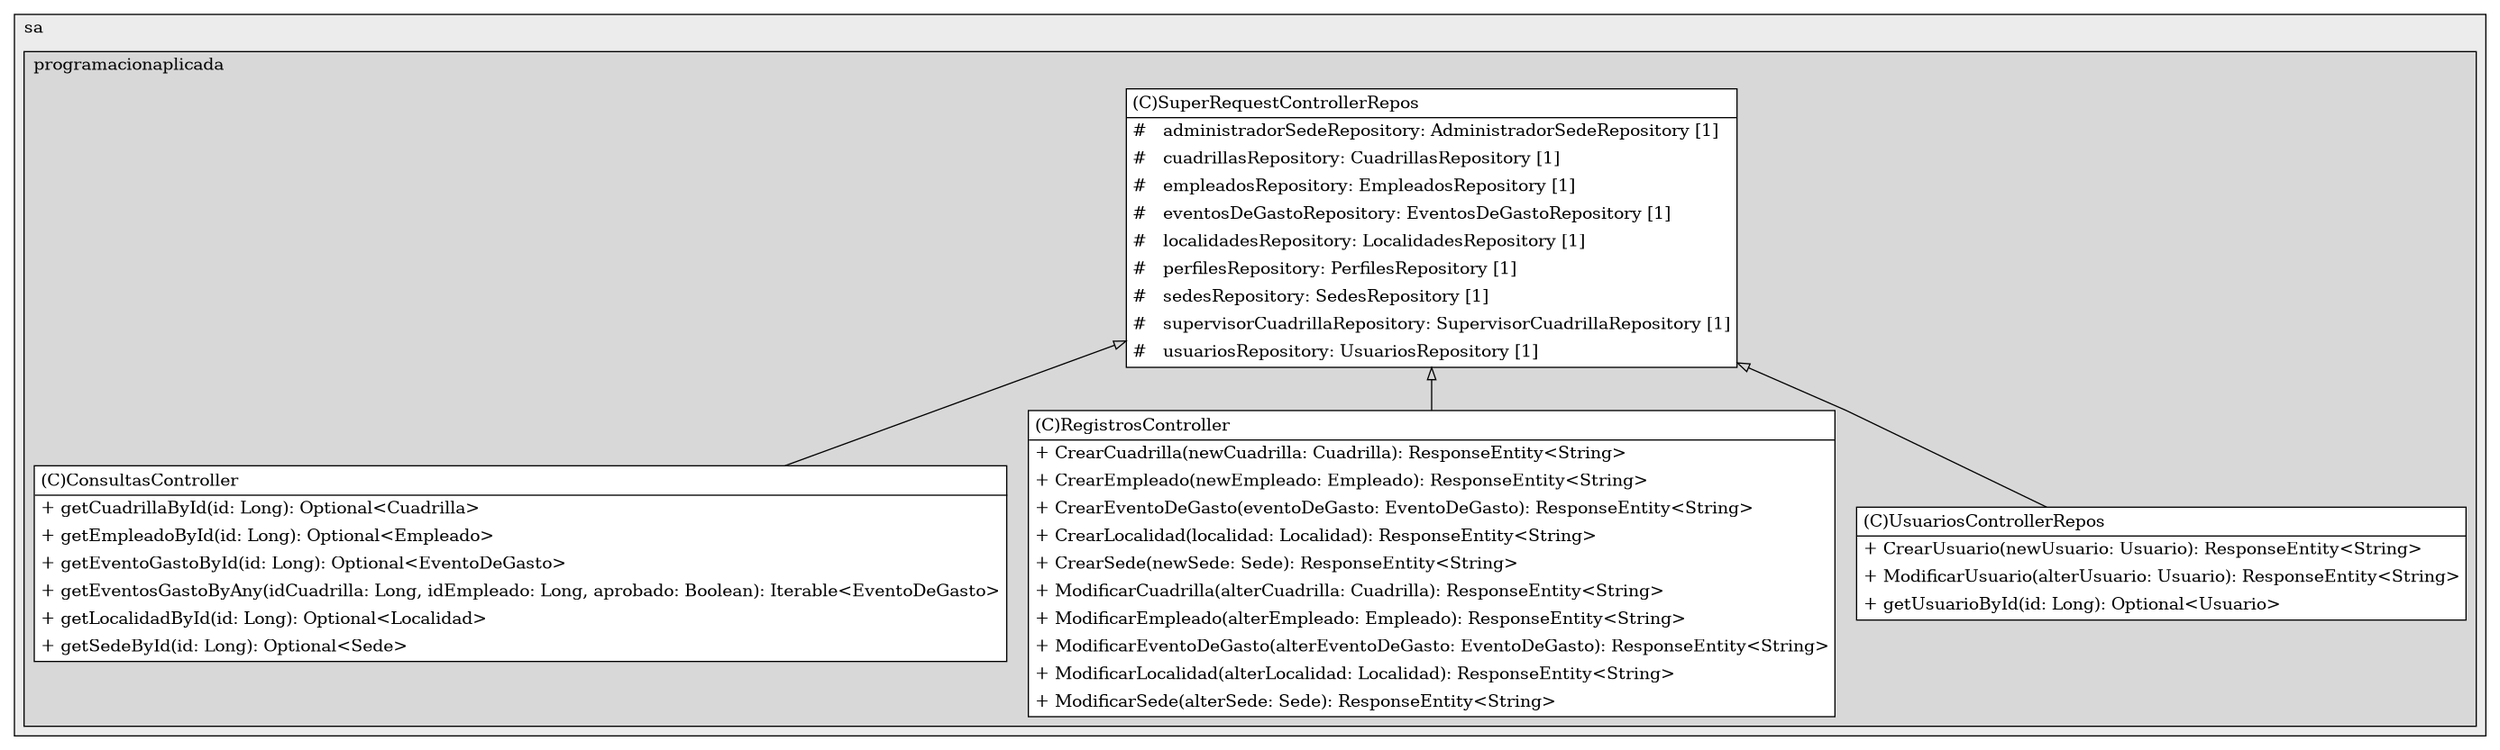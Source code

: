 @startuml

/' diagram meta data start
config=StructureConfiguration;
{
  "projectClassification": {
    "searchMode": "OpenProject", // OpenProject, AllProjects
    "includedProjects": "",
    "pathEndKeywords": "*.impl",
    "isClientPath": "",
    "isClientName": "",
    "isTestPath": "",
    "isTestName": "",
    "isMappingPath": "",
    "isMappingName": "",
    "isDataAccessPath": "",
    "isDataAccessName": "",
    "isDataStructurePath": "",
    "isDataStructureName": "",
    "isInterfaceStructuresPath": "",
    "isInterfaceStructuresName": "",
    "isEntryPointPath": "",
    "isEntryPointName": "",
    "treatFinalFieldsAsMandatory": false
  },
  "graphRestriction": {
    "classPackageExcludeFilter": "",
    "classPackageIncludeFilter": "",
    "classNameExcludeFilter": "",
    "classNameIncludeFilter": "",
    "methodNameExcludeFilter": "",
    "methodNameIncludeFilter": "",
    "removeByInheritance": "", // inheritance/annotation based filtering is done in a second step
    "removeByAnnotation": "",
    "removeByClassPackage": "", // cleanup the graph after inheritance/annotation based filtering is done
    "removeByClassName": "",
    "cutMappings": false,
    "cutEnum": true,
    "cutTests": true,
    "cutClient": true,
    "cutDataAccess": false,
    "cutInterfaceStructures": false,
    "cutDataStructures": false,
    "cutGetterAndSetter": true,
    "cutConstructors": true
  },
  "graphTraversal": {
    "forwardDepth": 6,
    "backwardDepth": 6,
    "classPackageExcludeFilter": "",
    "classPackageIncludeFilter": "",
    "classNameExcludeFilter": "",
    "classNameIncludeFilter": "",
    "methodNameExcludeFilter": "",
    "methodNameIncludeFilter": "",
    "hideMappings": false,
    "hideDataStructures": false,
    "hidePrivateMethods": true,
    "hideInterfaceCalls": true, // indirection: implementation -> interface (is hidden) -> implementation
    "onlyShowApplicationEntryPoints": false, // root node is included
    "useMethodCallsForStructureDiagram": "ForwardOnly" // ForwardOnly, BothDirections, No
  },
  "details": {
    "aggregation": "GroupByClass", // ByClass, GroupByClass, None
    "showClassGenericTypes": true,
    "showMethods": true,
    "showMethodParameterNames": true,
    "showMethodParameterTypes": true,
    "showMethodReturnType": true,
    "showPackageLevels": 2,
    "showDetailedClassStructure": true
  },
  "rootClass": "com.sa.programacionaplicada.services.RegistrosController",
  "extensionCallbackMethod": "" // qualified.class.name#methodName - signature: public static String method(String)
}
diagram meta data end '/



digraph g {
    rankdir="TB"
    splines=polyline
    

'nodes 
subgraph cluster_3662 { 
   	label=sa
	labeljust=l
	fillcolor="#ececec"
	style=filled
   
   subgraph cluster_586165129 { 
   	label=programacionaplicada
	labeljust=l
	fillcolor="#d8d8d8"
	style=filled
   
   ConsultasController1654062064[
	label=<<TABLE BORDER="1" CELLBORDER="0" CELLPADDING="4" CELLSPACING="0">
<TR><TD ALIGN="LEFT" >(C)ConsultasController</TD></TR>
<HR/>
<TR><TD ALIGN="LEFT" >+ getCuadrillaById(id: Long): Optional&lt;Cuadrilla&gt;</TD></TR>
<TR><TD ALIGN="LEFT" >+ getEmpleadoById(id: Long): Optional&lt;Empleado&gt;</TD></TR>
<TR><TD ALIGN="LEFT" >+ getEventoGastoById(id: Long): Optional&lt;EventoDeGasto&gt;</TD></TR>
<TR><TD ALIGN="LEFT" >+ getEventosGastoByAny(idCuadrilla: Long, idEmpleado: Long, aprobado: Boolean): Iterable&lt;EventoDeGasto&gt;</TD></TR>
<TR><TD ALIGN="LEFT" >+ getLocalidadById(id: Long): Optional&lt;Localidad&gt;</TD></TR>
<TR><TD ALIGN="LEFT" >+ getSedeById(id: Long): Optional&lt;Sede&gt;</TD></TR>
</TABLE>>
	style=filled
	margin=0
	shape=plaintext
	fillcolor="#FFFFFF"
];

RegistrosController1654062064[
	label=<<TABLE BORDER="1" CELLBORDER="0" CELLPADDING="4" CELLSPACING="0">
<TR><TD ALIGN="LEFT" >(C)RegistrosController</TD></TR>
<HR/>
<TR><TD ALIGN="LEFT" >+ CrearCuadrilla(newCuadrilla: Cuadrilla): ResponseEntity&lt;String&gt;</TD></TR>
<TR><TD ALIGN="LEFT" >+ CrearEmpleado(newEmpleado: Empleado): ResponseEntity&lt;String&gt;</TD></TR>
<TR><TD ALIGN="LEFT" >+ CrearEventoDeGasto(eventoDeGasto: EventoDeGasto): ResponseEntity&lt;String&gt;</TD></TR>
<TR><TD ALIGN="LEFT" >+ CrearLocalidad(localidad: Localidad): ResponseEntity&lt;String&gt;</TD></TR>
<TR><TD ALIGN="LEFT" >+ CrearSede(newSede: Sede): ResponseEntity&lt;String&gt;</TD></TR>
<TR><TD ALIGN="LEFT" >+ ModificarCuadrilla(alterCuadrilla: Cuadrilla): ResponseEntity&lt;String&gt;</TD></TR>
<TR><TD ALIGN="LEFT" >+ ModificarEmpleado(alterEmpleado: Empleado): ResponseEntity&lt;String&gt;</TD></TR>
<TR><TD ALIGN="LEFT" >+ ModificarEventoDeGasto(alterEventoDeGasto: EventoDeGasto): ResponseEntity&lt;String&gt;</TD></TR>
<TR><TD ALIGN="LEFT" >+ ModificarLocalidad(alterLocalidad: Localidad): ResponseEntity&lt;String&gt;</TD></TR>
<TR><TD ALIGN="LEFT" >+ ModificarSede(alterSede: Sede): ResponseEntity&lt;String&gt;</TD></TR>
</TABLE>>
	style=filled
	margin=0
	shape=plaintext
	fillcolor="#FFFFFF"
];

SuperRequestControllerRepos1654062064[
	label=<<TABLE BORDER="1" CELLBORDER="0" CELLPADDING="4" CELLSPACING="0">
<TR><TD ALIGN="LEFT" >(C)SuperRequestControllerRepos</TD></TR>
<HR/>
<TR><TD ALIGN="LEFT" >#   administradorSedeRepository: AdministradorSedeRepository [1]</TD></TR>
<TR><TD ALIGN="LEFT" >#   cuadrillasRepository: CuadrillasRepository [1]</TD></TR>
<TR><TD ALIGN="LEFT" >#   empleadosRepository: EmpleadosRepository [1]</TD></TR>
<TR><TD ALIGN="LEFT" >#   eventosDeGastoRepository: EventosDeGastoRepository [1]</TD></TR>
<TR><TD ALIGN="LEFT" >#   localidadesRepository: LocalidadesRepository [1]</TD></TR>
<TR><TD ALIGN="LEFT" >#   perfilesRepository: PerfilesRepository [1]</TD></TR>
<TR><TD ALIGN="LEFT" >#   sedesRepository: SedesRepository [1]</TD></TR>
<TR><TD ALIGN="LEFT" >#   supervisorCuadrillaRepository: SupervisorCuadrillaRepository [1]</TD></TR>
<TR><TD ALIGN="LEFT" >#   usuariosRepository: UsuariosRepository [1]</TD></TR>
</TABLE>>
	style=filled
	margin=0
	shape=plaintext
	fillcolor="#FFFFFF"
];

UsuariosControllerRepos1654062064[
	label=<<TABLE BORDER="1" CELLBORDER="0" CELLPADDING="4" CELLSPACING="0">
<TR><TD ALIGN="LEFT" >(C)UsuariosControllerRepos</TD></TR>
<HR/>
<TR><TD ALIGN="LEFT" >+ CrearUsuario(newUsuario: Usuario): ResponseEntity&lt;String&gt;</TD></TR>
<TR><TD ALIGN="LEFT" >+ ModificarUsuario(alterUsuario: Usuario): ResponseEntity&lt;String&gt;</TD></TR>
<TR><TD ALIGN="LEFT" >+ getUsuarioById(id: Long): Optional&lt;Usuario&gt;</TD></TR>
</TABLE>>
	style=filled
	margin=0
	shape=plaintext
	fillcolor="#FFFFFF"
];
} 
} 

'edges    
SuperRequestControllerRepos1654062064 -> ConsultasController1654062064[arrowhead=none, arrowtail=empty, dir=both];
SuperRequestControllerRepos1654062064 -> RegistrosController1654062064[arrowhead=none, arrowtail=empty, dir=both];
SuperRequestControllerRepos1654062064 -> UsuariosControllerRepos1654062064[arrowhead=none, arrowtail=empty, dir=both];
    
}
@enduml